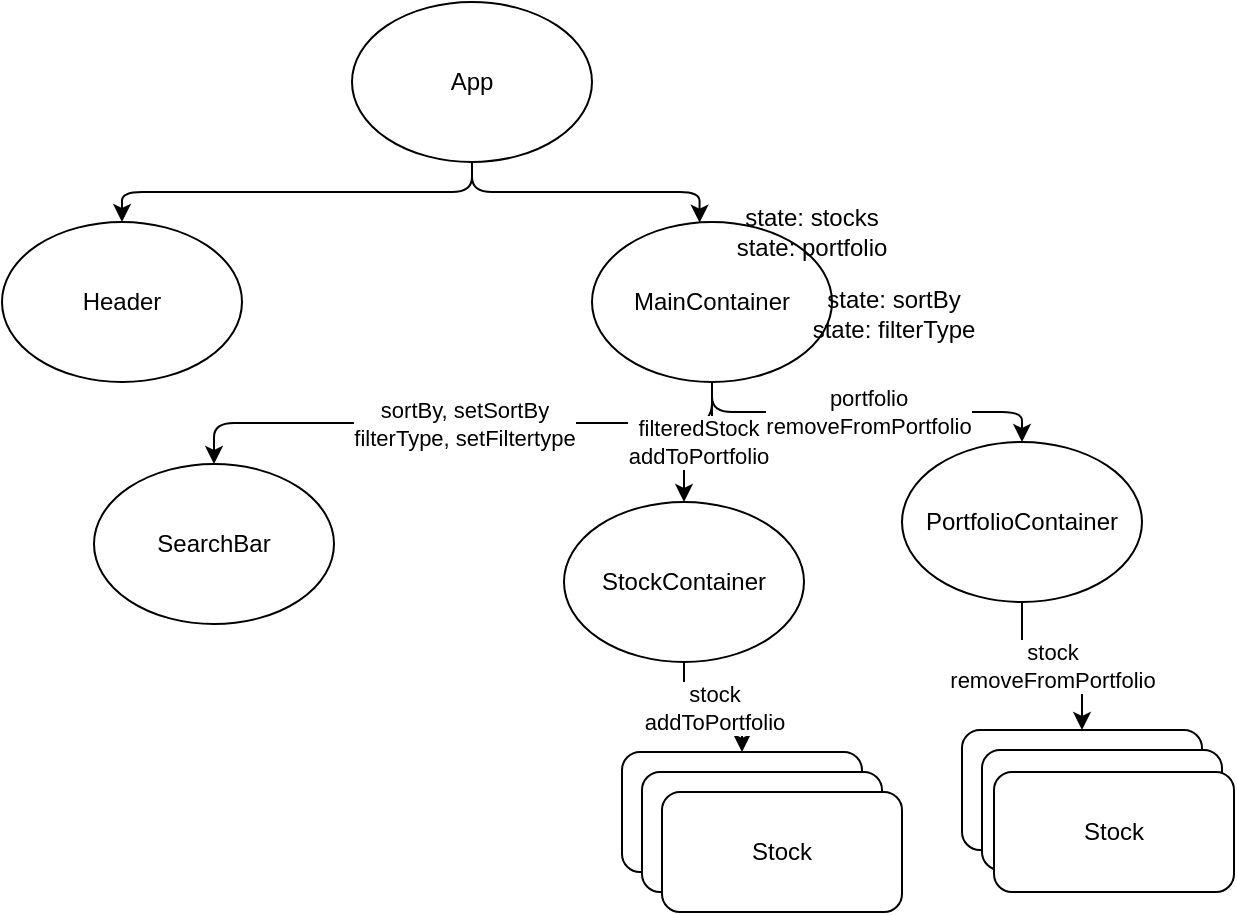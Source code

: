 <mxfile>
    <diagram id="UIBveIWoFiQLyXVlWBg3" name="Page-1">
        <mxGraphModel dx="1226" dy="461" grid="1" gridSize="10" guides="1" tooltips="1" connect="1" arrows="1" fold="1" page="1" pageScale="1" pageWidth="850" pageHeight="1100" math="0" shadow="0">
            <root>
                <mxCell id="0"/>
                <mxCell id="1" parent="0"/>
                <mxCell id="14" style="edgeStyle=orthogonalEdgeStyle;html=1;exitX=0.5;exitY=1;exitDx=0;exitDy=0;" edge="1" parent="1" source="2" target="3">
                    <mxGeometry relative="1" as="geometry"/>
                </mxCell>
                <mxCell id="15" style="edgeStyle=orthogonalEdgeStyle;html=1;exitX=0.5;exitY=1;exitDx=0;exitDy=0;entryX=0.448;entryY=0.004;entryDx=0;entryDy=0;entryPerimeter=0;" edge="1" parent="1" source="2" target="4">
                    <mxGeometry relative="1" as="geometry"/>
                </mxCell>
                <mxCell id="2" value="App" style="ellipse;whiteSpace=wrap;html=1;" vertex="1" parent="1">
                    <mxGeometry x="319" y="39" width="120" height="80" as="geometry"/>
                </mxCell>
                <mxCell id="3" value="Header" style="ellipse;whiteSpace=wrap;html=1;" vertex="1" parent="1">
                    <mxGeometry x="144" y="149" width="120" height="80" as="geometry"/>
                </mxCell>
                <mxCell id="16" value="sortBy, setSortBy&lt;br&gt;filterType, setFiltertype" style="edgeStyle=orthogonalEdgeStyle;html=1;exitX=0.5;exitY=1;exitDx=0;exitDy=0;" edge="1" parent="1" source="4" target="5">
                    <mxGeometry relative="1" as="geometry"/>
                </mxCell>
                <mxCell id="17" value="filteredStock&lt;br&gt;addToPortfolio" style="edgeStyle=orthogonalEdgeStyle;html=1;exitX=0.5;exitY=1;exitDx=0;exitDy=0;" edge="1" parent="1" source="4" target="7">
                    <mxGeometry relative="1" as="geometry"/>
                </mxCell>
                <mxCell id="18" value="portfolio&lt;br&gt;removeFromPortfolio" style="edgeStyle=orthogonalEdgeStyle;html=1;exitX=0.5;exitY=1;exitDx=0;exitDy=0;entryX=0.5;entryY=0;entryDx=0;entryDy=0;" edge="1" parent="1" source="4" target="6">
                    <mxGeometry relative="1" as="geometry"/>
                </mxCell>
                <mxCell id="4" value="MainContainer" style="ellipse;whiteSpace=wrap;html=1;" vertex="1" parent="1">
                    <mxGeometry x="439" y="149" width="120" height="80" as="geometry"/>
                </mxCell>
                <mxCell id="5" value="SearchBar" style="ellipse;whiteSpace=wrap;html=1;" vertex="1" parent="1">
                    <mxGeometry x="190" y="270" width="120" height="80" as="geometry"/>
                </mxCell>
                <mxCell id="20" value="stock&lt;br&gt;removeFromPortfolio" style="edgeStyle=orthogonalEdgeStyle;html=1;exitX=0.5;exitY=1;exitDx=0;exitDy=0;entryX=0.5;entryY=0;entryDx=0;entryDy=0;" edge="1" parent="1" source="6" target="9">
                    <mxGeometry relative="1" as="geometry"/>
                </mxCell>
                <mxCell id="6" value="PortfolioContainer" style="ellipse;whiteSpace=wrap;html=1;" vertex="1" parent="1">
                    <mxGeometry x="594" y="259" width="120" height="80" as="geometry"/>
                </mxCell>
                <mxCell id="23" value="stock&lt;br&gt;addToPortfolio" style="edgeStyle=orthogonalEdgeStyle;html=1;exitX=0.5;exitY=1;exitDx=0;exitDy=0;entryX=0.5;entryY=0;entryDx=0;entryDy=0;" edge="1" parent="1" source="7" target="8">
                    <mxGeometry relative="1" as="geometry"/>
                </mxCell>
                <mxCell id="7" value="StockContainer" style="ellipse;whiteSpace=wrap;html=1;" vertex="1" parent="1">
                    <mxGeometry x="425" y="289" width="120" height="80" as="geometry"/>
                </mxCell>
                <mxCell id="8" value="Stock" style="rounded=1;whiteSpace=wrap;html=1;" vertex="1" parent="1">
                    <mxGeometry x="454" y="414" width="120" height="60" as="geometry"/>
                </mxCell>
                <mxCell id="9" value="Stock" style="rounded=1;whiteSpace=wrap;html=1;" vertex="1" parent="1">
                    <mxGeometry x="624" y="403" width="120" height="60" as="geometry"/>
                </mxCell>
                <mxCell id="10" value="Stock" style="rounded=1;whiteSpace=wrap;html=1;" vertex="1" parent="1">
                    <mxGeometry x="464" y="424" width="120" height="60" as="geometry"/>
                </mxCell>
                <mxCell id="11" value="Stock" style="rounded=1;whiteSpace=wrap;html=1;" vertex="1" parent="1">
                    <mxGeometry x="474" y="434" width="120" height="60" as="geometry"/>
                </mxCell>
                <mxCell id="12" value="Stock" style="rounded=1;whiteSpace=wrap;html=1;" vertex="1" parent="1">
                    <mxGeometry x="634" y="413" width="120" height="60" as="geometry"/>
                </mxCell>
                <mxCell id="13" value="Stock" style="rounded=1;whiteSpace=wrap;html=1;" vertex="1" parent="1">
                    <mxGeometry x="640" y="424" width="120" height="60" as="geometry"/>
                </mxCell>
                <mxCell id="21" value="state: stocks&lt;br&gt;state: portfolio" style="text;html=1;strokeColor=none;fillColor=none;align=center;verticalAlign=middle;whiteSpace=wrap;rounded=0;" vertex="1" parent="1">
                    <mxGeometry x="494" y="139" width="110" height="30" as="geometry"/>
                </mxCell>
                <mxCell id="22" value="state: sortBy&lt;br&gt;state: filterType" style="text;html=1;strokeColor=none;fillColor=none;align=center;verticalAlign=middle;whiteSpace=wrap;rounded=0;" vertex="1" parent="1">
                    <mxGeometry x="530" y="180" width="120" height="30" as="geometry"/>
                </mxCell>
            </root>
        </mxGraphModel>
    </diagram>
</mxfile>